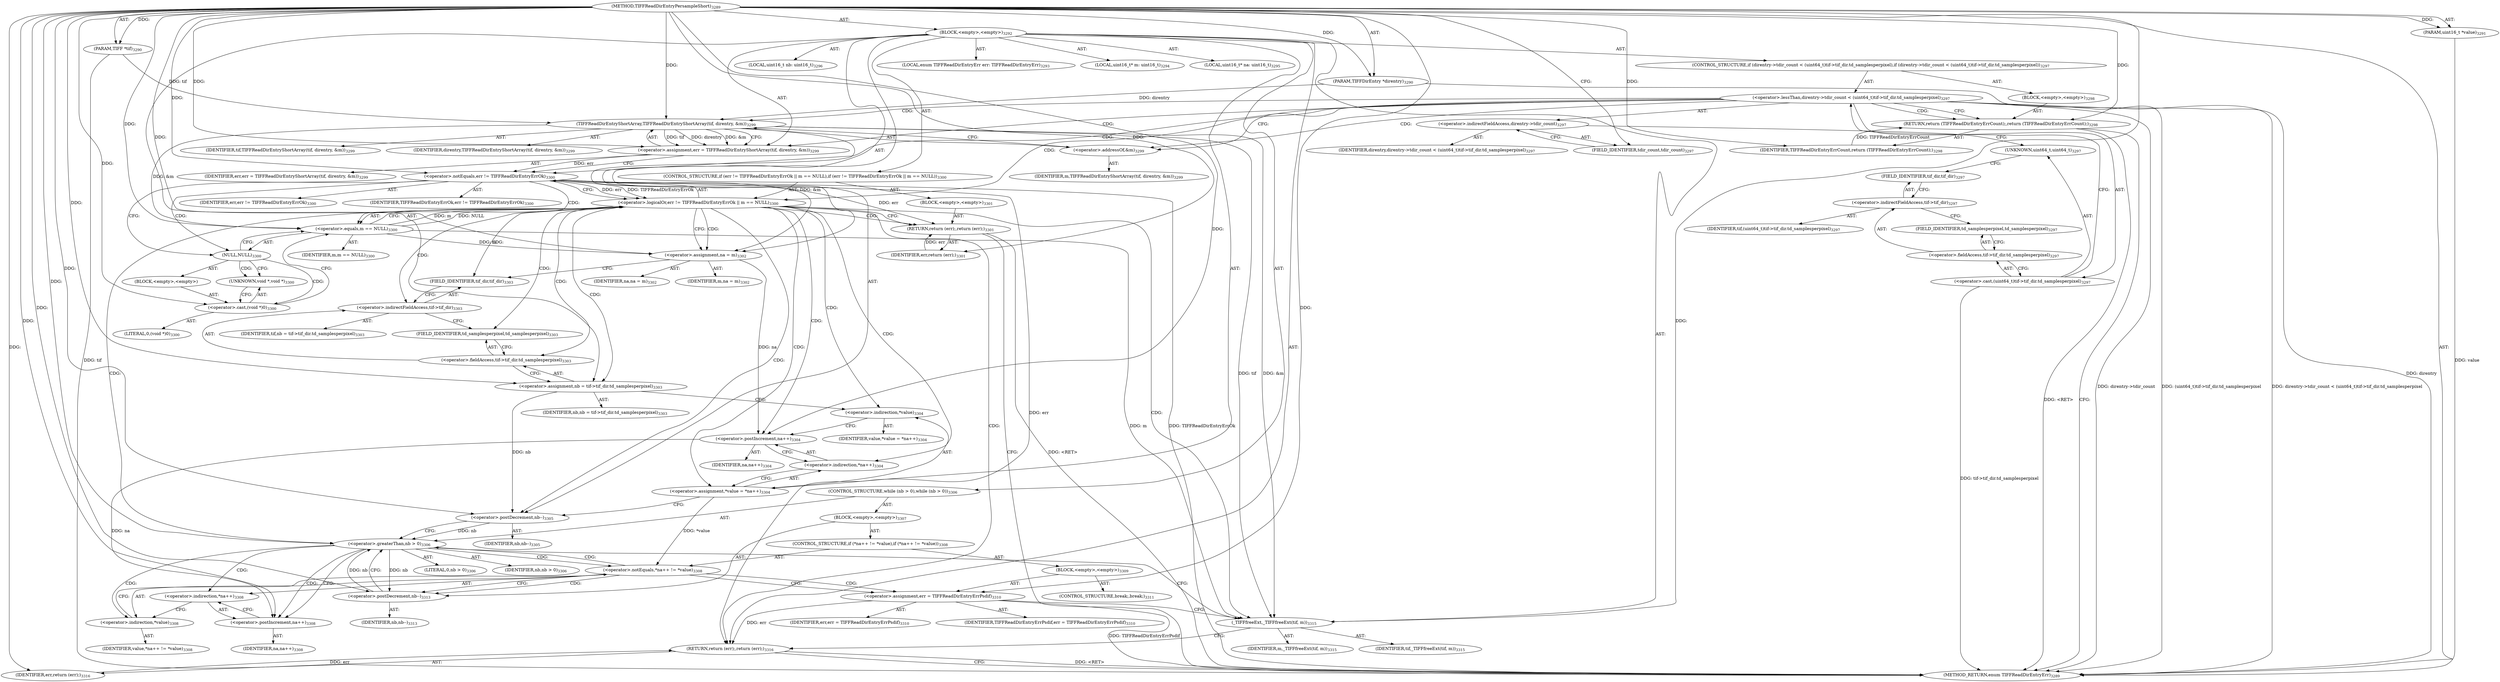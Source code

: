 digraph "TIFFReadDirEntryPersampleShort" {  
"86526" [label = <(METHOD,TIFFReadDirEntryPersampleShort)<SUB>3289</SUB>> ]
"86527" [label = <(PARAM,TIFF *tif)<SUB>3290</SUB>> ]
"86528" [label = <(PARAM,TIFFDirEntry *direntry)<SUB>3290</SUB>> ]
"86529" [label = <(PARAM,uint16_t *value)<SUB>3291</SUB>> ]
"86530" [label = <(BLOCK,&lt;empty&gt;,&lt;empty&gt;)<SUB>3292</SUB>> ]
"86531" [label = <(LOCAL,enum TIFFReadDirEntryErr err: TIFFReadDirEntryErr)<SUB>3293</SUB>> ]
"86532" [label = <(LOCAL,uint16_t* m: uint16_t)<SUB>3294</SUB>> ]
"86533" [label = <(LOCAL,uint16_t* na: uint16_t)<SUB>3295</SUB>> ]
"86534" [label = <(LOCAL,uint16_t nb: uint16_t)<SUB>3296</SUB>> ]
"86535" [label = <(CONTROL_STRUCTURE,if (direntry-&gt;tdir_count &lt; (uint64_t)tif-&gt;tif_dir.td_samplesperpixel),if (direntry-&gt;tdir_count &lt; (uint64_t)tif-&gt;tif_dir.td_samplesperpixel))<SUB>3297</SUB>> ]
"86536" [label = <(&lt;operator&gt;.lessThan,direntry-&gt;tdir_count &lt; (uint64_t)tif-&gt;tif_dir.td_samplesperpixel)<SUB>3297</SUB>> ]
"86537" [label = <(&lt;operator&gt;.indirectFieldAccess,direntry-&gt;tdir_count)<SUB>3297</SUB>> ]
"86538" [label = <(IDENTIFIER,direntry,direntry-&gt;tdir_count &lt; (uint64_t)tif-&gt;tif_dir.td_samplesperpixel)<SUB>3297</SUB>> ]
"86539" [label = <(FIELD_IDENTIFIER,tdir_count,tdir_count)<SUB>3297</SUB>> ]
"86540" [label = <(&lt;operator&gt;.cast,(uint64_t)tif-&gt;tif_dir.td_samplesperpixel)<SUB>3297</SUB>> ]
"86541" [label = <(UNKNOWN,uint64_t,uint64_t)<SUB>3297</SUB>> ]
"86542" [label = <(&lt;operator&gt;.fieldAccess,tif-&gt;tif_dir.td_samplesperpixel)<SUB>3297</SUB>> ]
"86543" [label = <(&lt;operator&gt;.indirectFieldAccess,tif-&gt;tif_dir)<SUB>3297</SUB>> ]
"86544" [label = <(IDENTIFIER,tif,(uint64_t)tif-&gt;tif_dir.td_samplesperpixel)<SUB>3297</SUB>> ]
"86545" [label = <(FIELD_IDENTIFIER,tif_dir,tif_dir)<SUB>3297</SUB>> ]
"86546" [label = <(FIELD_IDENTIFIER,td_samplesperpixel,td_samplesperpixel)<SUB>3297</SUB>> ]
"86547" [label = <(BLOCK,&lt;empty&gt;,&lt;empty&gt;)<SUB>3298</SUB>> ]
"86548" [label = <(RETURN,return (TIFFReadDirEntryErrCount);,return (TIFFReadDirEntryErrCount);)<SUB>3298</SUB>> ]
"86549" [label = <(IDENTIFIER,TIFFReadDirEntryErrCount,return (TIFFReadDirEntryErrCount);)<SUB>3298</SUB>> ]
"86550" [label = <(&lt;operator&gt;.assignment,err = TIFFReadDirEntryShortArray(tif, direntry, &amp;m))<SUB>3299</SUB>> ]
"86551" [label = <(IDENTIFIER,err,err = TIFFReadDirEntryShortArray(tif, direntry, &amp;m))<SUB>3299</SUB>> ]
"86552" [label = <(TIFFReadDirEntryShortArray,TIFFReadDirEntryShortArray(tif, direntry, &amp;m))<SUB>3299</SUB>> ]
"86553" [label = <(IDENTIFIER,tif,TIFFReadDirEntryShortArray(tif, direntry, &amp;m))<SUB>3299</SUB>> ]
"86554" [label = <(IDENTIFIER,direntry,TIFFReadDirEntryShortArray(tif, direntry, &amp;m))<SUB>3299</SUB>> ]
"86555" [label = <(&lt;operator&gt;.addressOf,&amp;m)<SUB>3299</SUB>> ]
"86556" [label = <(IDENTIFIER,m,TIFFReadDirEntryShortArray(tif, direntry, &amp;m))<SUB>3299</SUB>> ]
"86557" [label = <(CONTROL_STRUCTURE,if (err != TIFFReadDirEntryErrOk || m == NULL),if (err != TIFFReadDirEntryErrOk || m == NULL))<SUB>3300</SUB>> ]
"86558" [label = <(&lt;operator&gt;.logicalOr,err != TIFFReadDirEntryErrOk || m == NULL)<SUB>3300</SUB>> ]
"86559" [label = <(&lt;operator&gt;.notEquals,err != TIFFReadDirEntryErrOk)<SUB>3300</SUB>> ]
"86560" [label = <(IDENTIFIER,err,err != TIFFReadDirEntryErrOk)<SUB>3300</SUB>> ]
"86561" [label = <(IDENTIFIER,TIFFReadDirEntryErrOk,err != TIFFReadDirEntryErrOk)<SUB>3300</SUB>> ]
"86562" [label = <(&lt;operator&gt;.equals,m == NULL)<SUB>3300</SUB>> ]
"86563" [label = <(IDENTIFIER,m,m == NULL)<SUB>3300</SUB>> ]
"86564" [label = <(NULL,NULL)<SUB>3300</SUB>> ]
"86565" [label = <(BLOCK,&lt;empty&gt;,&lt;empty&gt;)> ]
"86566" [label = <(&lt;operator&gt;.cast,(void *)0)<SUB>3300</SUB>> ]
"86567" [label = <(UNKNOWN,void *,void *)<SUB>3300</SUB>> ]
"86568" [label = <(LITERAL,0,(void *)0)<SUB>3300</SUB>> ]
"86569" [label = <(BLOCK,&lt;empty&gt;,&lt;empty&gt;)<SUB>3301</SUB>> ]
"86570" [label = <(RETURN,return (err);,return (err);)<SUB>3301</SUB>> ]
"86571" [label = <(IDENTIFIER,err,return (err);)<SUB>3301</SUB>> ]
"86572" [label = <(&lt;operator&gt;.assignment,na = m)<SUB>3302</SUB>> ]
"86573" [label = <(IDENTIFIER,na,na = m)<SUB>3302</SUB>> ]
"86574" [label = <(IDENTIFIER,m,na = m)<SUB>3302</SUB>> ]
"86575" [label = <(&lt;operator&gt;.assignment,nb = tif-&gt;tif_dir.td_samplesperpixel)<SUB>3303</SUB>> ]
"86576" [label = <(IDENTIFIER,nb,nb = tif-&gt;tif_dir.td_samplesperpixel)<SUB>3303</SUB>> ]
"86577" [label = <(&lt;operator&gt;.fieldAccess,tif-&gt;tif_dir.td_samplesperpixel)<SUB>3303</SUB>> ]
"86578" [label = <(&lt;operator&gt;.indirectFieldAccess,tif-&gt;tif_dir)<SUB>3303</SUB>> ]
"86579" [label = <(IDENTIFIER,tif,nb = tif-&gt;tif_dir.td_samplesperpixel)<SUB>3303</SUB>> ]
"86580" [label = <(FIELD_IDENTIFIER,tif_dir,tif_dir)<SUB>3303</SUB>> ]
"86581" [label = <(FIELD_IDENTIFIER,td_samplesperpixel,td_samplesperpixel)<SUB>3303</SUB>> ]
"86582" [label = <(&lt;operator&gt;.assignment,*value = *na++)<SUB>3304</SUB>> ]
"86583" [label = <(&lt;operator&gt;.indirection,*value)<SUB>3304</SUB>> ]
"86584" [label = <(IDENTIFIER,value,*value = *na++)<SUB>3304</SUB>> ]
"86585" [label = <(&lt;operator&gt;.indirection,*na++)<SUB>3304</SUB>> ]
"86586" [label = <(&lt;operator&gt;.postIncrement,na++)<SUB>3304</SUB>> ]
"86587" [label = <(IDENTIFIER,na,na++)<SUB>3304</SUB>> ]
"86588" [label = <(&lt;operator&gt;.postDecrement,nb--)<SUB>3305</SUB>> ]
"86589" [label = <(IDENTIFIER,nb,nb--)<SUB>3305</SUB>> ]
"86590" [label = <(CONTROL_STRUCTURE,while (nb &gt; 0),while (nb &gt; 0))<SUB>3306</SUB>> ]
"86591" [label = <(&lt;operator&gt;.greaterThan,nb &gt; 0)<SUB>3306</SUB>> ]
"86592" [label = <(IDENTIFIER,nb,nb &gt; 0)<SUB>3306</SUB>> ]
"86593" [label = <(LITERAL,0,nb &gt; 0)<SUB>3306</SUB>> ]
"86594" [label = <(BLOCK,&lt;empty&gt;,&lt;empty&gt;)<SUB>3307</SUB>> ]
"86595" [label = <(CONTROL_STRUCTURE,if (*na++ != *value),if (*na++ != *value))<SUB>3308</SUB>> ]
"86596" [label = <(&lt;operator&gt;.notEquals,*na++ != *value)<SUB>3308</SUB>> ]
"86597" [label = <(&lt;operator&gt;.indirection,*na++)<SUB>3308</SUB>> ]
"86598" [label = <(&lt;operator&gt;.postIncrement,na++)<SUB>3308</SUB>> ]
"86599" [label = <(IDENTIFIER,na,na++)<SUB>3308</SUB>> ]
"86600" [label = <(&lt;operator&gt;.indirection,*value)<SUB>3308</SUB>> ]
"86601" [label = <(IDENTIFIER,value,*na++ != *value)<SUB>3308</SUB>> ]
"86602" [label = <(BLOCK,&lt;empty&gt;,&lt;empty&gt;)<SUB>3309</SUB>> ]
"86603" [label = <(&lt;operator&gt;.assignment,err = TIFFReadDirEntryErrPsdif)<SUB>3310</SUB>> ]
"86604" [label = <(IDENTIFIER,err,err = TIFFReadDirEntryErrPsdif)<SUB>3310</SUB>> ]
"86605" [label = <(IDENTIFIER,TIFFReadDirEntryErrPsdif,err = TIFFReadDirEntryErrPsdif)<SUB>3310</SUB>> ]
"86606" [label = <(CONTROL_STRUCTURE,break;,break;)<SUB>3311</SUB>> ]
"86607" [label = <(&lt;operator&gt;.postDecrement,nb--)<SUB>3313</SUB>> ]
"86608" [label = <(IDENTIFIER,nb,nb--)<SUB>3313</SUB>> ]
"86609" [label = <(_TIFFfreeExt,_TIFFfreeExt(tif, m))<SUB>3315</SUB>> ]
"86610" [label = <(IDENTIFIER,tif,_TIFFfreeExt(tif, m))<SUB>3315</SUB>> ]
"86611" [label = <(IDENTIFIER,m,_TIFFfreeExt(tif, m))<SUB>3315</SUB>> ]
"86612" [label = <(RETURN,return (err);,return (err);)<SUB>3316</SUB>> ]
"86613" [label = <(IDENTIFIER,err,return (err);)<SUB>3316</SUB>> ]
"86614" [label = <(METHOD_RETURN,enum TIFFReadDirEntryErr)<SUB>3289</SUB>> ]
  "86526" -> "86527"  [ label = "AST: "] 
  "86526" -> "86528"  [ label = "AST: "] 
  "86526" -> "86529"  [ label = "AST: "] 
  "86526" -> "86530"  [ label = "AST: "] 
  "86526" -> "86614"  [ label = "AST: "] 
  "86530" -> "86531"  [ label = "AST: "] 
  "86530" -> "86532"  [ label = "AST: "] 
  "86530" -> "86533"  [ label = "AST: "] 
  "86530" -> "86534"  [ label = "AST: "] 
  "86530" -> "86535"  [ label = "AST: "] 
  "86530" -> "86550"  [ label = "AST: "] 
  "86530" -> "86557"  [ label = "AST: "] 
  "86530" -> "86572"  [ label = "AST: "] 
  "86530" -> "86575"  [ label = "AST: "] 
  "86530" -> "86582"  [ label = "AST: "] 
  "86530" -> "86588"  [ label = "AST: "] 
  "86530" -> "86590"  [ label = "AST: "] 
  "86530" -> "86609"  [ label = "AST: "] 
  "86530" -> "86612"  [ label = "AST: "] 
  "86535" -> "86536"  [ label = "AST: "] 
  "86535" -> "86547"  [ label = "AST: "] 
  "86536" -> "86537"  [ label = "AST: "] 
  "86536" -> "86540"  [ label = "AST: "] 
  "86537" -> "86538"  [ label = "AST: "] 
  "86537" -> "86539"  [ label = "AST: "] 
  "86540" -> "86541"  [ label = "AST: "] 
  "86540" -> "86542"  [ label = "AST: "] 
  "86542" -> "86543"  [ label = "AST: "] 
  "86542" -> "86546"  [ label = "AST: "] 
  "86543" -> "86544"  [ label = "AST: "] 
  "86543" -> "86545"  [ label = "AST: "] 
  "86547" -> "86548"  [ label = "AST: "] 
  "86548" -> "86549"  [ label = "AST: "] 
  "86550" -> "86551"  [ label = "AST: "] 
  "86550" -> "86552"  [ label = "AST: "] 
  "86552" -> "86553"  [ label = "AST: "] 
  "86552" -> "86554"  [ label = "AST: "] 
  "86552" -> "86555"  [ label = "AST: "] 
  "86555" -> "86556"  [ label = "AST: "] 
  "86557" -> "86558"  [ label = "AST: "] 
  "86557" -> "86569"  [ label = "AST: "] 
  "86558" -> "86559"  [ label = "AST: "] 
  "86558" -> "86562"  [ label = "AST: "] 
  "86559" -> "86560"  [ label = "AST: "] 
  "86559" -> "86561"  [ label = "AST: "] 
  "86562" -> "86563"  [ label = "AST: "] 
  "86562" -> "86564"  [ label = "AST: "] 
  "86564" -> "86565"  [ label = "AST: "] 
  "86565" -> "86566"  [ label = "AST: "] 
  "86566" -> "86567"  [ label = "AST: "] 
  "86566" -> "86568"  [ label = "AST: "] 
  "86569" -> "86570"  [ label = "AST: "] 
  "86570" -> "86571"  [ label = "AST: "] 
  "86572" -> "86573"  [ label = "AST: "] 
  "86572" -> "86574"  [ label = "AST: "] 
  "86575" -> "86576"  [ label = "AST: "] 
  "86575" -> "86577"  [ label = "AST: "] 
  "86577" -> "86578"  [ label = "AST: "] 
  "86577" -> "86581"  [ label = "AST: "] 
  "86578" -> "86579"  [ label = "AST: "] 
  "86578" -> "86580"  [ label = "AST: "] 
  "86582" -> "86583"  [ label = "AST: "] 
  "86582" -> "86585"  [ label = "AST: "] 
  "86583" -> "86584"  [ label = "AST: "] 
  "86585" -> "86586"  [ label = "AST: "] 
  "86586" -> "86587"  [ label = "AST: "] 
  "86588" -> "86589"  [ label = "AST: "] 
  "86590" -> "86591"  [ label = "AST: "] 
  "86590" -> "86594"  [ label = "AST: "] 
  "86591" -> "86592"  [ label = "AST: "] 
  "86591" -> "86593"  [ label = "AST: "] 
  "86594" -> "86595"  [ label = "AST: "] 
  "86594" -> "86607"  [ label = "AST: "] 
  "86595" -> "86596"  [ label = "AST: "] 
  "86595" -> "86602"  [ label = "AST: "] 
  "86596" -> "86597"  [ label = "AST: "] 
  "86596" -> "86600"  [ label = "AST: "] 
  "86597" -> "86598"  [ label = "AST: "] 
  "86598" -> "86599"  [ label = "AST: "] 
  "86600" -> "86601"  [ label = "AST: "] 
  "86602" -> "86603"  [ label = "AST: "] 
  "86602" -> "86606"  [ label = "AST: "] 
  "86603" -> "86604"  [ label = "AST: "] 
  "86603" -> "86605"  [ label = "AST: "] 
  "86607" -> "86608"  [ label = "AST: "] 
  "86609" -> "86610"  [ label = "AST: "] 
  "86609" -> "86611"  [ label = "AST: "] 
  "86612" -> "86613"  [ label = "AST: "] 
  "86550" -> "86559"  [ label = "CFG: "] 
  "86572" -> "86580"  [ label = "CFG: "] 
  "86575" -> "86583"  [ label = "CFG: "] 
  "86582" -> "86588"  [ label = "CFG: "] 
  "86588" -> "86591"  [ label = "CFG: "] 
  "86609" -> "86612"  [ label = "CFG: "] 
  "86612" -> "86614"  [ label = "CFG: "] 
  "86536" -> "86548"  [ label = "CFG: "] 
  "86536" -> "86555"  [ label = "CFG: "] 
  "86552" -> "86550"  [ label = "CFG: "] 
  "86558" -> "86570"  [ label = "CFG: "] 
  "86558" -> "86572"  [ label = "CFG: "] 
  "86577" -> "86575"  [ label = "CFG: "] 
  "86583" -> "86586"  [ label = "CFG: "] 
  "86585" -> "86582"  [ label = "CFG: "] 
  "86591" -> "86598"  [ label = "CFG: "] 
  "86591" -> "86609"  [ label = "CFG: "] 
  "86537" -> "86541"  [ label = "CFG: "] 
  "86540" -> "86536"  [ label = "CFG: "] 
  "86548" -> "86614"  [ label = "CFG: "] 
  "86555" -> "86552"  [ label = "CFG: "] 
  "86559" -> "86558"  [ label = "CFG: "] 
  "86559" -> "86564"  [ label = "CFG: "] 
  "86562" -> "86558"  [ label = "CFG: "] 
  "86570" -> "86614"  [ label = "CFG: "] 
  "86578" -> "86581"  [ label = "CFG: "] 
  "86581" -> "86577"  [ label = "CFG: "] 
  "86586" -> "86585"  [ label = "CFG: "] 
  "86607" -> "86591"  [ label = "CFG: "] 
  "86539" -> "86537"  [ label = "CFG: "] 
  "86541" -> "86545"  [ label = "CFG: "] 
  "86542" -> "86540"  [ label = "CFG: "] 
  "86564" -> "86567"  [ label = "CFG: "] 
  "86564" -> "86562"  [ label = "CFG: "] 
  "86580" -> "86578"  [ label = "CFG: "] 
  "86596" -> "86603"  [ label = "CFG: "] 
  "86596" -> "86607"  [ label = "CFG: "] 
  "86543" -> "86546"  [ label = "CFG: "] 
  "86546" -> "86542"  [ label = "CFG: "] 
  "86597" -> "86600"  [ label = "CFG: "] 
  "86600" -> "86596"  [ label = "CFG: "] 
  "86603" -> "86609"  [ label = "CFG: "] 
  "86545" -> "86543"  [ label = "CFG: "] 
  "86566" -> "86562"  [ label = "CFG: "] 
  "86598" -> "86597"  [ label = "CFG: "] 
  "86567" -> "86566"  [ label = "CFG: "] 
  "86526" -> "86539"  [ label = "CFG: "] 
  "86612" -> "86614"  [ label = "DDG: &lt;RET&gt;"] 
  "86570" -> "86614"  [ label = "DDG: &lt;RET&gt;"] 
  "86548" -> "86614"  [ label = "DDG: &lt;RET&gt;"] 
  "86527" -> "86614"  [ label = "DDG: tif"] 
  "86528" -> "86614"  [ label = "DDG: direntry"] 
  "86529" -> "86614"  [ label = "DDG: value"] 
  "86536" -> "86614"  [ label = "DDG: direntry-&gt;tdir_count"] 
  "86540" -> "86614"  [ label = "DDG: tif-&gt;tif_dir.td_samplesperpixel"] 
  "86536" -> "86614"  [ label = "DDG: (uint64_t)tif-&gt;tif_dir.td_samplesperpixel"] 
  "86536" -> "86614"  [ label = "DDG: direntry-&gt;tdir_count &lt; (uint64_t)tif-&gt;tif_dir.td_samplesperpixel"] 
  "86603" -> "86614"  [ label = "DDG: TIFFReadDirEntryErrPsdif"] 
  "86559" -> "86614"  [ label = "DDG: TIFFReadDirEntryErrOk"] 
  "86526" -> "86527"  [ label = "DDG: "] 
  "86526" -> "86528"  [ label = "DDG: "] 
  "86526" -> "86529"  [ label = "DDG: "] 
  "86552" -> "86550"  [ label = "DDG: tif"] 
  "86552" -> "86550"  [ label = "DDG: direntry"] 
  "86552" -> "86550"  [ label = "DDG: &amp;m"] 
  "86552" -> "86572"  [ label = "DDG: &amp;m"] 
  "86562" -> "86572"  [ label = "DDG: m"] 
  "86526" -> "86572"  [ label = "DDG: "] 
  "86613" -> "86612"  [ label = "DDG: err"] 
  "86559" -> "86612"  [ label = "DDG: err"] 
  "86603" -> "86612"  [ label = "DDG: err"] 
  "86526" -> "86550"  [ label = "DDG: "] 
  "86526" -> "86575"  [ label = "DDG: "] 
  "86575" -> "86588"  [ label = "DDG: nb"] 
  "86526" -> "86588"  [ label = "DDG: "] 
  "86552" -> "86609"  [ label = "DDG: tif"] 
  "86526" -> "86609"  [ label = "DDG: "] 
  "86552" -> "86609"  [ label = "DDG: &amp;m"] 
  "86562" -> "86609"  [ label = "DDG: m"] 
  "86526" -> "86613"  [ label = "DDG: "] 
  "86549" -> "86548"  [ label = "DDG: TIFFReadDirEntryErrCount"] 
  "86526" -> "86548"  [ label = "DDG: "] 
  "86527" -> "86552"  [ label = "DDG: tif"] 
  "86526" -> "86552"  [ label = "DDG: "] 
  "86528" -> "86552"  [ label = "DDG: direntry"] 
  "86559" -> "86558"  [ label = "DDG: err"] 
  "86559" -> "86558"  [ label = "DDG: TIFFReadDirEntryErrOk"] 
  "86562" -> "86558"  [ label = "DDG: m"] 
  "86562" -> "86558"  [ label = "DDG: NULL"] 
  "86571" -> "86570"  [ label = "DDG: err"] 
  "86559" -> "86570"  [ label = "DDG: err"] 
  "86588" -> "86591"  [ label = "DDG: nb"] 
  "86607" -> "86591"  [ label = "DDG: nb"] 
  "86526" -> "86591"  [ label = "DDG: "] 
  "86526" -> "86549"  [ label = "DDG: "] 
  "86550" -> "86559"  [ label = "DDG: err"] 
  "86526" -> "86559"  [ label = "DDG: "] 
  "86552" -> "86562"  [ label = "DDG: &amp;m"] 
  "86526" -> "86562"  [ label = "DDG: "] 
  "86526" -> "86571"  [ label = "DDG: "] 
  "86572" -> "86586"  [ label = "DDG: na"] 
  "86526" -> "86586"  [ label = "DDG: "] 
  "86591" -> "86607"  [ label = "DDG: nb"] 
  "86526" -> "86607"  [ label = "DDG: "] 
  "86582" -> "86596"  [ label = "DDG: *value"] 
  "86526" -> "86603"  [ label = "DDG: "] 
  "86526" -> "86566"  [ label = "DDG: "] 
  "86586" -> "86598"  [ label = "DDG: na"] 
  "86526" -> "86598"  [ label = "DDG: "] 
  "86536" -> "86548"  [ label = "CDG: "] 
  "86536" -> "86559"  [ label = "CDG: "] 
  "86536" -> "86558"  [ label = "CDG: "] 
  "86536" -> "86552"  [ label = "CDG: "] 
  "86536" -> "86550"  [ label = "CDG: "] 
  "86536" -> "86555"  [ label = "CDG: "] 
  "86558" -> "86578"  [ label = "CDG: "] 
  "86558" -> "86570"  [ label = "CDG: "] 
  "86558" -> "86609"  [ label = "CDG: "] 
  "86558" -> "86581"  [ label = "CDG: "] 
  "86558" -> "86577"  [ label = "CDG: "] 
  "86558" -> "86582"  [ label = "CDG: "] 
  "86558" -> "86591"  [ label = "CDG: "] 
  "86558" -> "86586"  [ label = "CDG: "] 
  "86558" -> "86575"  [ label = "CDG: "] 
  "86558" -> "86583"  [ label = "CDG: "] 
  "86558" -> "86612"  [ label = "CDG: "] 
  "86558" -> "86580"  [ label = "CDG: "] 
  "86558" -> "86585"  [ label = "CDG: "] 
  "86558" -> "86588"  [ label = "CDG: "] 
  "86558" -> "86572"  [ label = "CDG: "] 
  "86591" -> "86600"  [ label = "CDG: "] 
  "86591" -> "86597"  [ label = "CDG: "] 
  "86591" -> "86598"  [ label = "CDG: "] 
  "86591" -> "86596"  [ label = "CDG: "] 
  "86559" -> "86562"  [ label = "CDG: "] 
  "86559" -> "86564"  [ label = "CDG: "] 
  "86564" -> "86566"  [ label = "CDG: "] 
  "86564" -> "86567"  [ label = "CDG: "] 
  "86596" -> "86603"  [ label = "CDG: "] 
  "86596" -> "86607"  [ label = "CDG: "] 
  "86596" -> "86591"  [ label = "CDG: "] 
}
